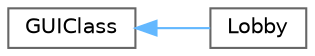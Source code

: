 digraph "Grafische Darstellung der Klassenhierarchie"
{
 // LATEX_PDF_SIZE
  bgcolor="transparent";
  edge [fontname=Helvetica,fontsize=10,labelfontname=Helvetica,labelfontsize=10];
  node [fontname=Helvetica,fontsize=10,shape=box,height=0.2,width=0.4];
  rankdir="LR";
  Node0 [id="Node000000",label="GUIClass",height=0.2,width=0.4,color="grey40", fillcolor="white", style="filled",URL="$de/d55/class_g_u_i_class.html",tooltip=" "];
  Node0 -> Node1 [id="edge2_Node000000_Node000001",dir="back",color="steelblue1",style="solid",tooltip=" "];
  Node1 [id="Node000001",label="Lobby",height=0.2,width=0.4,color="grey40", fillcolor="white", style="filled",URL="$db/dd7/class_lobby.html",tooltip=" "];
}
